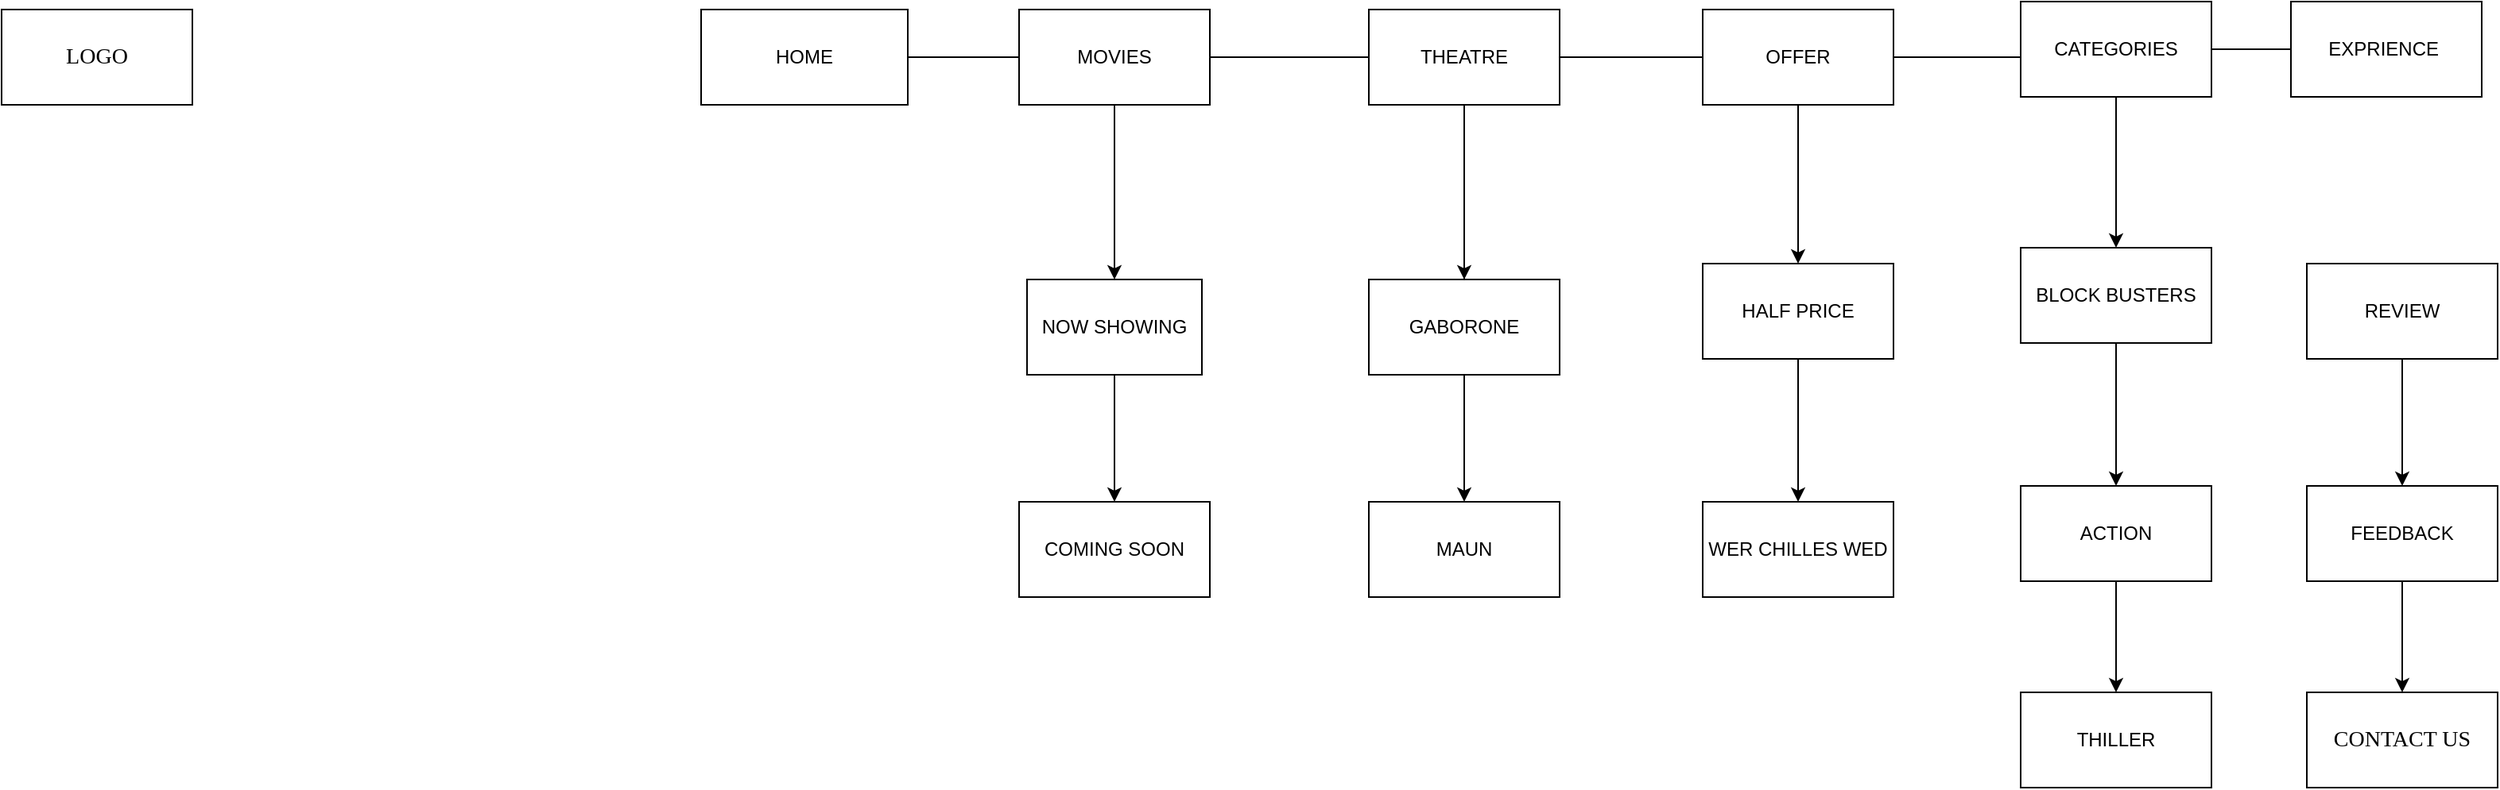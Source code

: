 <mxfile version="18.1.1" type="device"><diagram id="TzJ_QSD2qu2FavkmoUaS" name="Page-1"><mxGraphModel dx="2300" dy="535" grid="1" gridSize="10" guides="1" tooltips="1" connect="1" arrows="1" fold="1" page="1" pageScale="1" pageWidth="850" pageHeight="1100" math="0" shadow="0"><root><mxCell id="0"/><mxCell id="1" parent="0"/><mxCell id="0TLmZavaAs32FlIoZpWW-9" value="HOME" style="rounded=0;whiteSpace=wrap;html=1;" parent="1" vertex="1"><mxGeometry x="-300" y="30" width="130" height="60" as="geometry"/></mxCell><mxCell id="cisj02AP_QSzbxbYrfrO-15" style="edgeStyle=orthogonalEdgeStyle;rounded=0;orthogonalLoop=1;jettySize=auto;html=1;entryX=0.5;entryY=0;entryDx=0;entryDy=0;fontFamily=Times New Roman;fontSize=14;" edge="1" parent="1" source="0TLmZavaAs32FlIoZpWW-15" target="0TLmZavaAs32FlIoZpWW-22"><mxGeometry relative="1" as="geometry"/></mxCell><mxCell id="0TLmZavaAs32FlIoZpWW-15" value="MOVIES" style="rounded=0;whiteSpace=wrap;html=1;" parent="1" vertex="1"><mxGeometry x="-100" y="30" width="120" height="60" as="geometry"/></mxCell><mxCell id="0TLmZavaAs32FlIoZpWW-16" value="" style="edgeStyle=orthogonalEdgeStyle;rounded=0;orthogonalLoop=1;jettySize=auto;html=1;" parent="1" source="0TLmZavaAs32FlIoZpWW-17" target="0TLmZavaAs32FlIoZpWW-19" edge="1"><mxGeometry relative="1" as="geometry"/></mxCell><mxCell id="0TLmZavaAs32FlIoZpWW-17" value="REVIEW" style="whiteSpace=wrap;html=1;rounded=0;" parent="1" vertex="1"><mxGeometry x="710" y="190" width="120" height="60" as="geometry"/></mxCell><mxCell id="cisj02AP_QSzbxbYrfrO-17" value="" style="edgeStyle=orthogonalEdgeStyle;rounded=0;orthogonalLoop=1;jettySize=auto;html=1;fontFamily=Times New Roman;fontSize=14;" edge="1" parent="1" source="0TLmZavaAs32FlIoZpWW-19" target="cisj02AP_QSzbxbYrfrO-16"><mxGeometry relative="1" as="geometry"><Array as="points"><mxPoint x="770" y="500"/><mxPoint x="770" y="500"/></Array></mxGeometry></mxCell><mxCell id="0TLmZavaAs32FlIoZpWW-19" value="FEEDBACK" style="whiteSpace=wrap;html=1;rounded=0;" parent="1" vertex="1"><mxGeometry x="710" y="330" width="120" height="60" as="geometry"/></mxCell><mxCell id="cisj02AP_QSzbxbYrfrO-19" style="edgeStyle=orthogonalEdgeStyle;rounded=0;orthogonalLoop=1;jettySize=auto;html=1;exitX=0.5;exitY=1;exitDx=0;exitDy=0;entryX=0.5;entryY=0;entryDx=0;entryDy=0;fontFamily=Times New Roman;fontSize=14;" edge="1" parent="1" source="0TLmZavaAs32FlIoZpWW-22" target="0TLmZavaAs32FlIoZpWW-24"><mxGeometry relative="1" as="geometry"/></mxCell><mxCell id="0TLmZavaAs32FlIoZpWW-22" value="NOW SHOWING" style="rounded=0;whiteSpace=wrap;html=1;" parent="1" vertex="1"><mxGeometry x="-95" y="200" width="110" height="60" as="geometry"/></mxCell><mxCell id="0TLmZavaAs32FlIoZpWW-24" value="COMING SOON" style="rounded=0;whiteSpace=wrap;html=1;" parent="1" vertex="1"><mxGeometry x="-100" y="340" width="120" height="60" as="geometry"/></mxCell><mxCell id="0TLmZavaAs32FlIoZpWW-27" value="" style="edgeStyle=orthogonalEdgeStyle;rounded=0;orthogonalLoop=1;jettySize=auto;html=1;" parent="1" source="0TLmZavaAs32FlIoZpWW-28" target="0TLmZavaAs32FlIoZpWW-30" edge="1"><mxGeometry relative="1" as="geometry"/></mxCell><mxCell id="0TLmZavaAs32FlIoZpWW-28" value="BLOCK BUSTERS" style="rounded=0;whiteSpace=wrap;html=1;" parent="1" vertex="1"><mxGeometry x="530" y="180" width="120" height="60" as="geometry"/></mxCell><mxCell id="cisj02AP_QSzbxbYrfrO-11" style="edgeStyle=orthogonalEdgeStyle;rounded=0;orthogonalLoop=1;jettySize=auto;html=1;exitX=0.5;exitY=1;exitDx=0;exitDy=0;entryX=0.5;entryY=0;entryDx=0;entryDy=0;fontFamily=Times New Roman;fontSize=14;" edge="1" parent="1" source="0TLmZavaAs32FlIoZpWW-30" target="0TLmZavaAs32FlIoZpWW-32"><mxGeometry relative="1" as="geometry"/></mxCell><mxCell id="0TLmZavaAs32FlIoZpWW-30" value="ACTION" style="rounded=0;whiteSpace=wrap;html=1;" parent="1" vertex="1"><mxGeometry x="530" y="330" width="120" height="60" as="geometry"/></mxCell><mxCell id="0TLmZavaAs32FlIoZpWW-32" value="THILLER" style="rounded=0;whiteSpace=wrap;html=1;" parent="1" vertex="1"><mxGeometry x="530" y="460" width="120" height="60" as="geometry"/></mxCell><mxCell id="cisj02AP_QSzbxbYrfrO-14" style="edgeStyle=orthogonalEdgeStyle;rounded=0;orthogonalLoop=1;jettySize=auto;html=1;entryX=0.5;entryY=0;entryDx=0;entryDy=0;fontFamily=Times New Roman;fontSize=14;" edge="1" parent="1" source="0TLmZavaAs32FlIoZpWW-39" target="0TLmZavaAs32FlIoZpWW-41"><mxGeometry relative="1" as="geometry"/></mxCell><mxCell id="0TLmZavaAs32FlIoZpWW-39" value="OFFER" style="rounded=0;whiteSpace=wrap;html=1;" parent="1" vertex="1"><mxGeometry x="330" y="30" width="120" height="60" as="geometry"/></mxCell><mxCell id="0TLmZavaAs32FlIoZpWW-40" value="" style="edgeStyle=orthogonalEdgeStyle;rounded=0;orthogonalLoop=1;jettySize=auto;html=1;" parent="1" source="0TLmZavaAs32FlIoZpWW-41" target="0TLmZavaAs32FlIoZpWW-42" edge="1"><mxGeometry relative="1" as="geometry"/></mxCell><mxCell id="0TLmZavaAs32FlIoZpWW-41" value="HALF PRICE" style="rounded=0;whiteSpace=wrap;html=1;" parent="1" vertex="1"><mxGeometry x="330" y="190" width="120" height="60" as="geometry"/></mxCell><mxCell id="0TLmZavaAs32FlIoZpWW-42" value="WER CHILLES WED" style="rounded=0;whiteSpace=wrap;html=1;" parent="1" vertex="1"><mxGeometry x="330" y="340" width="120" height="60" as="geometry"/></mxCell><mxCell id="0TLmZavaAs32FlIoZpWW-51" value="" style="edgeStyle=orthogonalEdgeStyle;rounded=0;orthogonalLoop=1;jettySize=auto;html=1;" parent="1" source="0TLmZavaAs32FlIoZpWW-52" target="0TLmZavaAs32FlIoZpWW-54" edge="1"><mxGeometry relative="1" as="geometry"/></mxCell><mxCell id="0TLmZavaAs32FlIoZpWW-53" value="" style="edgeStyle=orthogonalEdgeStyle;rounded=0;orthogonalLoop=1;jettySize=auto;html=1;" parent="1" source="0TLmZavaAs32FlIoZpWW-54" target="0TLmZavaAs32FlIoZpWW-55" edge="1"><mxGeometry relative="1" as="geometry"/></mxCell><mxCell id="0TLmZavaAs32FlIoZpWW-55" value="MAUN" style="whiteSpace=wrap;html=1;rounded=0;" parent="1" vertex="1"><mxGeometry x="120" y="340" width="120" height="60" as="geometry"/></mxCell><mxCell id="cisj02AP_QSzbxbYrfrO-2" value="&lt;font style=&quot;font-size: 14px;&quot; face=&quot;Times New Roman&quot;&gt;LOGO&lt;/font&gt;" style="rounded=0;whiteSpace=wrap;html=1;" vertex="1" parent="1"><mxGeometry x="-740" y="30" width="120" height="60" as="geometry"/></mxCell><mxCell id="0TLmZavaAs32FlIoZpWW-44" value="EXPRIENCE&amp;nbsp;" style="whiteSpace=wrap;html=1;rounded=0;" parent="1" vertex="1"><mxGeometry x="700" y="25" width="120" height="60" as="geometry"/></mxCell><mxCell id="cisj02AP_QSzbxbYrfrO-3" value="" style="edgeStyle=orthogonalEdgeStyle;rounded=0;orthogonalLoop=1;jettySize=auto;html=1;endArrow=none;" edge="1" parent="1" source="0TLmZavaAs32FlIoZpWW-26" target="0TLmZavaAs32FlIoZpWW-44"><mxGeometry relative="1" as="geometry"><mxPoint x="710" y="60" as="sourcePoint"/><mxPoint x="-50" y="350" as="targetPoint"/></mxGeometry></mxCell><mxCell id="cisj02AP_QSzbxbYrfrO-7" style="edgeStyle=orthogonalEdgeStyle;rounded=0;orthogonalLoop=1;jettySize=auto;html=1;exitX=0.5;exitY=1;exitDx=0;exitDy=0;fontFamily=Times New Roman;fontSize=14;" edge="1" parent="1" source="0TLmZavaAs32FlIoZpWW-26" target="0TLmZavaAs32FlIoZpWW-28"><mxGeometry relative="1" as="geometry"/></mxCell><mxCell id="0TLmZavaAs32FlIoZpWW-26" value="CATEGORIES" style="rounded=0;whiteSpace=wrap;html=1;" parent="1" vertex="1"><mxGeometry x="530" y="25" width="120" height="60" as="geometry"/></mxCell><mxCell id="cisj02AP_QSzbxbYrfrO-4" value="" style="edgeStyle=orthogonalEdgeStyle;rounded=0;orthogonalLoop=1;jettySize=auto;html=1;startArrow=none;endArrow=none;" edge="1" parent="1" source="0TLmZavaAs32FlIoZpWW-44" target="0TLmZavaAs32FlIoZpWW-26"><mxGeometry relative="1" as="geometry"><mxPoint x="700" y="60" as="sourcePoint"/><mxPoint x="-50" y="350" as="targetPoint"/></mxGeometry></mxCell><mxCell id="cisj02AP_QSzbxbYrfrO-16" value="CONTACT US" style="rounded=0;whiteSpace=wrap;html=1;fontFamily=Times New Roman;fontSize=14;" vertex="1" parent="1"><mxGeometry x="710" y="460" width="120" height="60" as="geometry"/></mxCell><mxCell id="0TLmZavaAs32FlIoZpWW-52" value="THEATRE" style="whiteSpace=wrap;html=1;rounded=0;" parent="1" vertex="1"><mxGeometry x="120" y="30" width="120" height="60" as="geometry"/></mxCell><mxCell id="cisj02AP_QSzbxbYrfrO-26" value="" style="endArrow=none;html=1;rounded=0;fontFamily=Times New Roman;fontSize=14;exitX=1;exitY=0.5;exitDx=0;exitDy=0;" edge="1" parent="1" source="0TLmZavaAs32FlIoZpWW-39"><mxGeometry width="50" height="50" relative="1" as="geometry"><mxPoint x="480" y="110" as="sourcePoint"/><mxPoint x="530" y="60" as="targetPoint"/></mxGeometry></mxCell><mxCell id="cisj02AP_QSzbxbYrfrO-29" value="" style="endArrow=none;html=1;rounded=0;fontFamily=Times New Roman;fontSize=14;startArrow=none;" edge="1" parent="1" source="0TLmZavaAs32FlIoZpWW-54"><mxGeometry width="50" height="50" relative="1" as="geometry"><mxPoint x="130" y="210" as="sourcePoint"/><mxPoint x="180" y="160" as="targetPoint"/></mxGeometry></mxCell><mxCell id="0TLmZavaAs32FlIoZpWW-54" value="GABORONE" style="whiteSpace=wrap;html=1;rounded=0;" parent="1" vertex="1"><mxGeometry x="120" y="200" width="120" height="60" as="geometry"/></mxCell><mxCell id="cisj02AP_QSzbxbYrfrO-32" value="" style="endArrow=none;html=1;rounded=0;fontFamily=Times New Roman;fontSize=14;exitX=1;exitY=0.5;exitDx=0;exitDy=0;" edge="1" parent="1" source="0TLmZavaAs32FlIoZpWW-52"><mxGeometry width="50" height="50" relative="1" as="geometry"><mxPoint x="250" y="60" as="sourcePoint"/><mxPoint x="330" y="60" as="targetPoint"/></mxGeometry></mxCell><mxCell id="cisj02AP_QSzbxbYrfrO-34" value="" style="endArrow=none;html=1;rounded=0;fontFamily=Times New Roman;fontSize=14;exitX=1;exitY=0.5;exitDx=0;exitDy=0;" edge="1" parent="1" source="0TLmZavaAs32FlIoZpWW-15"><mxGeometry width="50" height="50" relative="1" as="geometry"><mxPoint x="70" y="110" as="sourcePoint"/><mxPoint x="120" y="60" as="targetPoint"/></mxGeometry></mxCell><mxCell id="cisj02AP_QSzbxbYrfrO-36" value="" style="endArrow=none;html=1;rounded=0;fontFamily=Times New Roman;fontSize=14;exitX=1;exitY=0.5;exitDx=0;exitDy=0;entryX=0;entryY=0.5;entryDx=0;entryDy=0;" edge="1" parent="1" source="0TLmZavaAs32FlIoZpWW-9" target="0TLmZavaAs32FlIoZpWW-15"><mxGeometry width="50" height="50" relative="1" as="geometry"><mxPoint x="-180" y="110" as="sourcePoint"/><mxPoint x="-130" y="60" as="targetPoint"/></mxGeometry></mxCell></root></mxGraphModel></diagram></mxfile>